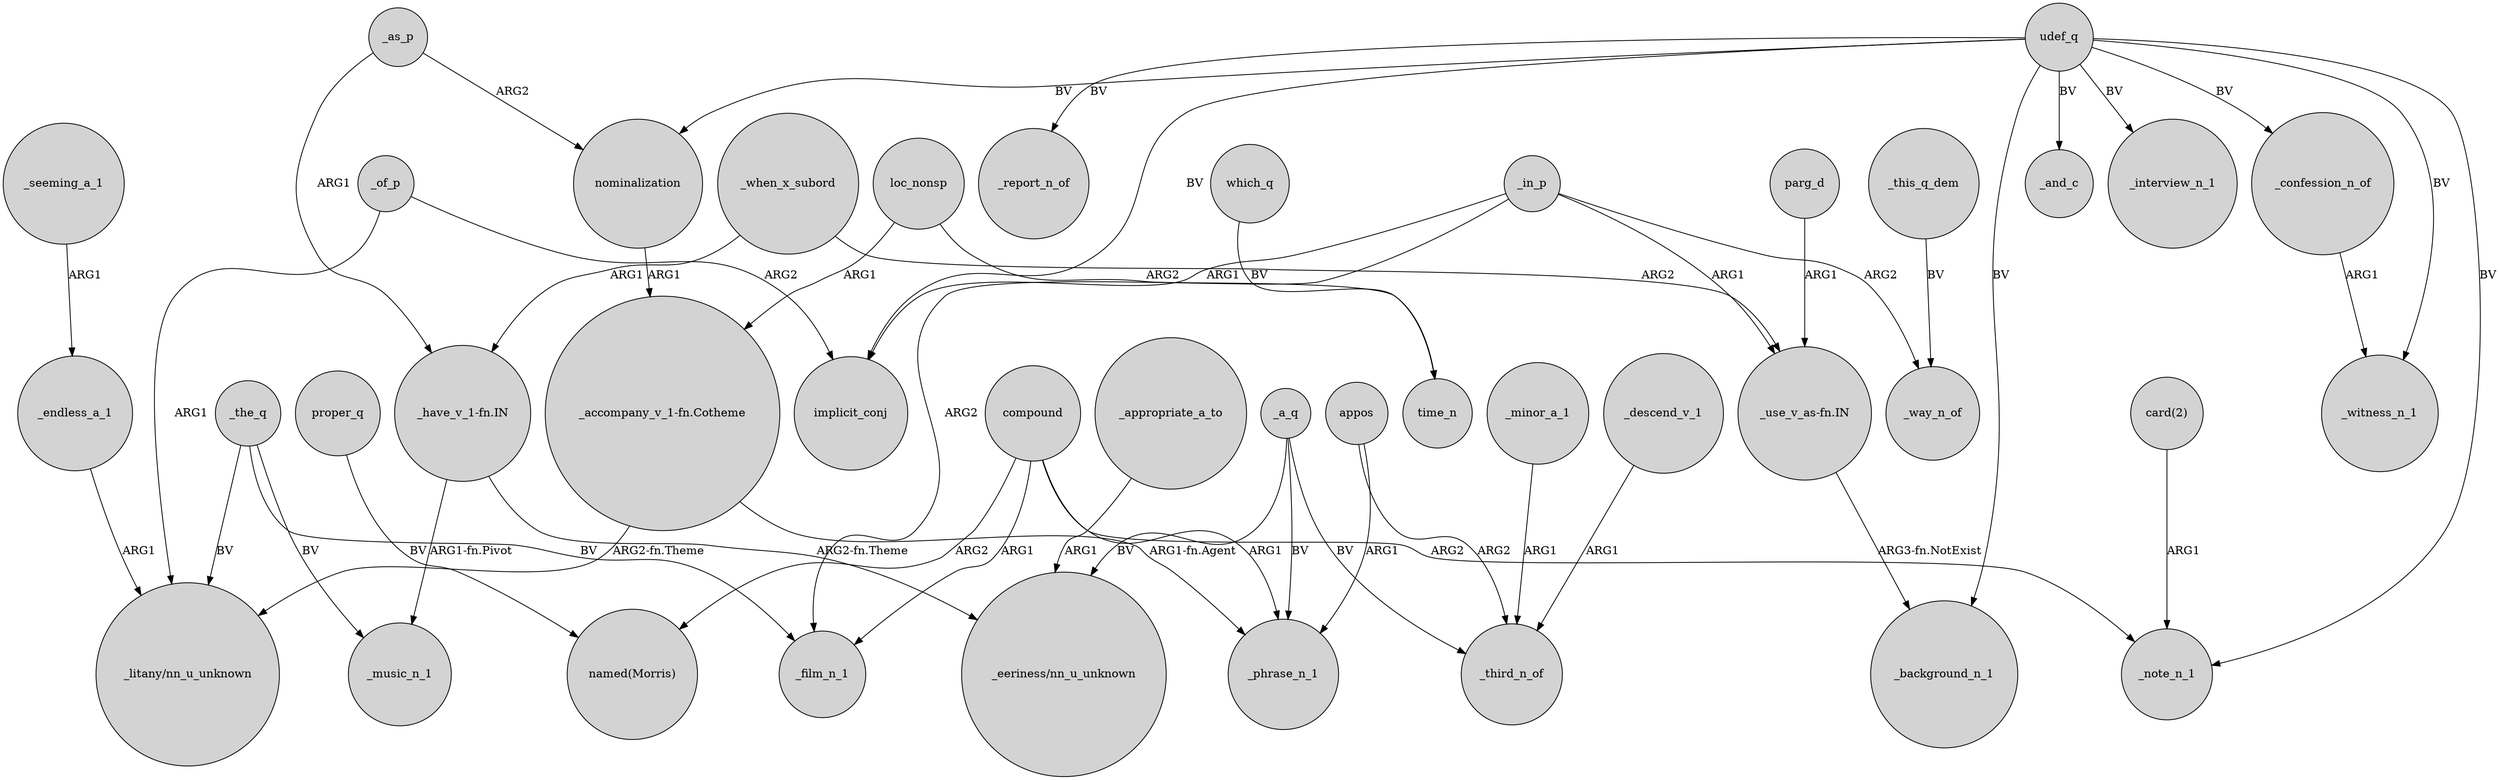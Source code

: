 digraph {
	node [shape=circle style=filled]
	_endless_a_1 -> "_litany/nn_u_unknown" [label=ARG1]
	loc_nonsp -> "_accompany_v_1-fn.Cotheme" [label=ARG1]
	compound -> "named(Morris)" [label=ARG2]
	_as_p -> "_have_v_1-fn.IN" [label=ARG1]
	_in_p -> implicit_conj [label=ARG1]
	_appropriate_a_to -> "_eeriness/nn_u_unknown" [label=ARG1]
	udef_q -> _background_n_1 [label=BV]
	which_q -> time_n [label=BV]
	compound -> _film_n_1 [label=ARG1]
	udef_q -> _report_n_of [label=BV]
	"_accompany_v_1-fn.Cotheme" -> _phrase_n_1 [label="ARG1-fn.Agent"]
	_when_x_subord -> "_use_v_as-fn.IN" [label=ARG2]
	udef_q -> implicit_conj [label=BV]
	loc_nonsp -> time_n [label=ARG2]
	udef_q -> _confession_n_of [label=BV]
	"card(2)" -> _note_n_1 [label=ARG1]
	_in_p -> _film_n_1 [label=ARG2]
	udef_q -> _note_n_1 [label=BV]
	proper_q -> "named(Morris)" [label=BV]
	"_use_v_as-fn.IN" -> _background_n_1 [label="ARG3-fn.NotExist"]
	_when_x_subord -> "_have_v_1-fn.IN" [label=ARG1]
	_the_q -> _music_n_1 [label=BV]
	_the_q -> _film_n_1 [label=BV]
	_the_q -> "_litany/nn_u_unknown" [label=BV]
	_confession_n_of -> _witness_n_1 [label=ARG1]
	_minor_a_1 -> _third_n_of [label=ARG1]
	_seeming_a_1 -> _endless_a_1 [label=ARG1]
	_a_q -> _phrase_n_1 [label=BV]
	udef_q -> nominalization [label=BV]
	_in_p -> "_use_v_as-fn.IN" [label=ARG1]
	compound -> _note_n_1 [label=ARG2]
	parg_d -> "_use_v_as-fn.IN" [label=ARG1]
	_a_q -> _third_n_of [label=BV]
	_a_q -> "_eeriness/nn_u_unknown" [label=BV]
	appos -> _phrase_n_1 [label=ARG1]
	appos -> _third_n_of [label=ARG2]
	_of_p -> implicit_conj [label=ARG2]
	compound -> _phrase_n_1 [label=ARG1]
	_in_p -> _way_n_of [label=ARG2]
	_this_q_dem -> _way_n_of [label=BV]
	_descend_v_1 -> _third_n_of [label=ARG1]
	"_accompany_v_1-fn.Cotheme" -> "_litany/nn_u_unknown" [label="ARG2-fn.Theme"]
	"_have_v_1-fn.IN" -> _music_n_1 [label="ARG1-fn.Pivot"]
	_of_p -> "_litany/nn_u_unknown" [label=ARG1]
	udef_q -> _and_c [label=BV]
	udef_q -> _witness_n_1 [label=BV]
	udef_q -> _interview_n_1 [label=BV]
	"_have_v_1-fn.IN" -> "_eeriness/nn_u_unknown" [label="ARG2-fn.Theme"]
	_as_p -> nominalization [label=ARG2]
	nominalization -> "_accompany_v_1-fn.Cotheme" [label=ARG1]
}
